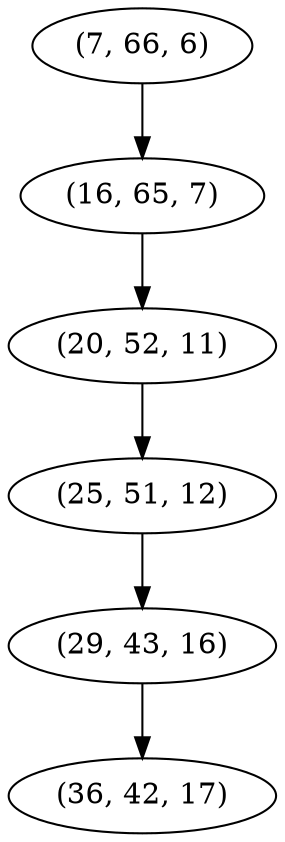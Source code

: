 digraph tree {
    "(7, 66, 6)";
    "(16, 65, 7)";
    "(20, 52, 11)";
    "(25, 51, 12)";
    "(29, 43, 16)";
    "(36, 42, 17)";
    "(7, 66, 6)" -> "(16, 65, 7)";
    "(16, 65, 7)" -> "(20, 52, 11)";
    "(20, 52, 11)" -> "(25, 51, 12)";
    "(25, 51, 12)" -> "(29, 43, 16)";
    "(29, 43, 16)" -> "(36, 42, 17)";
}
